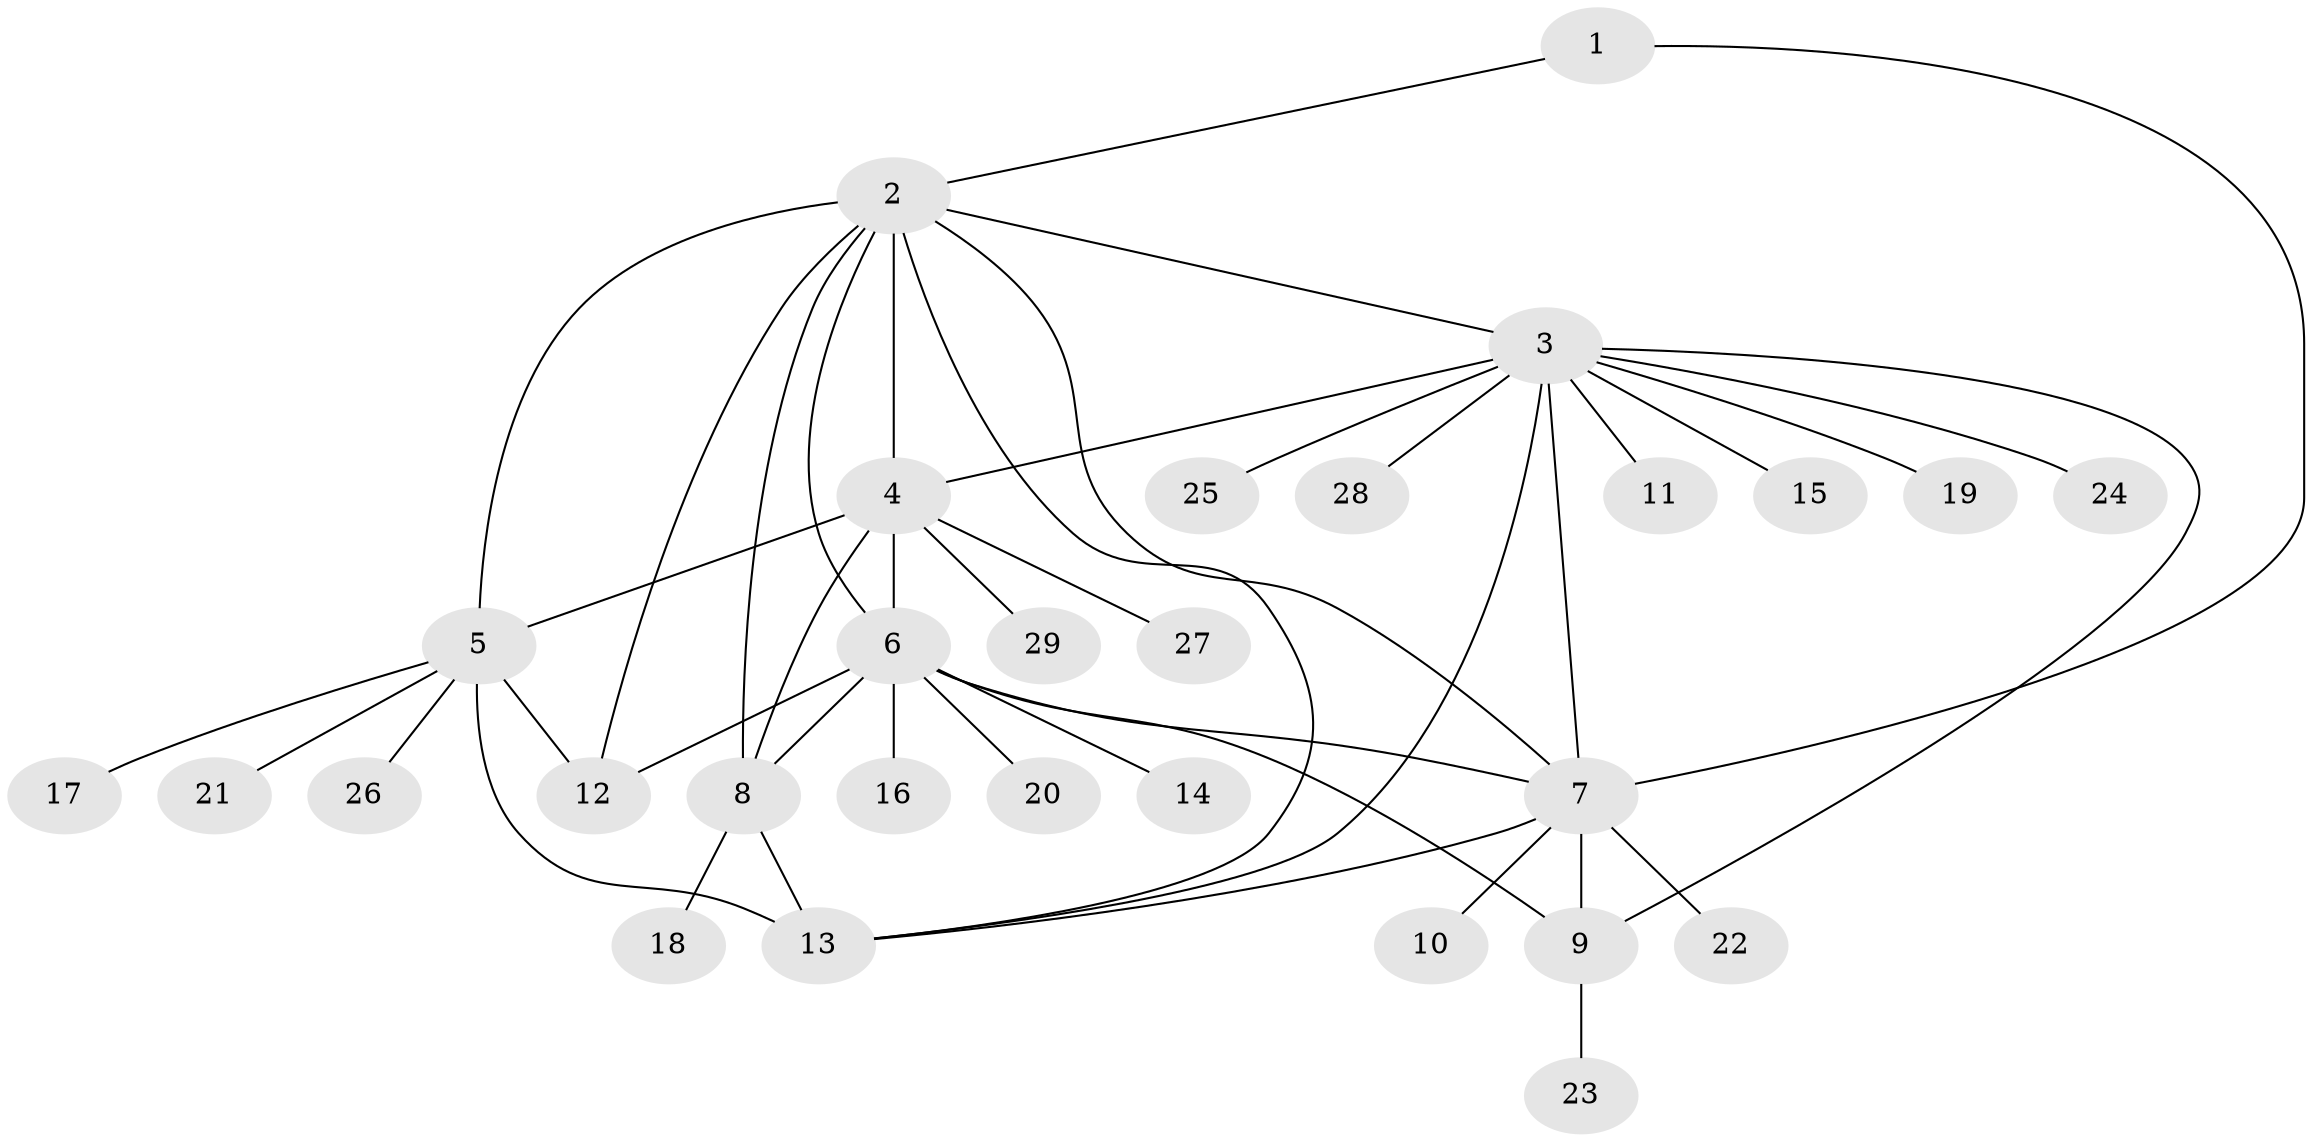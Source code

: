 // original degree distribution, {2: 0.21428571428571427, 20: 0.017857142857142856, 13: 0.017857142857142856, 9: 0.017857142857142856, 10: 0.017857142857142856, 14: 0.017857142857142856, 4: 0.05357142857142857, 3: 0.14285714285714285, 1: 0.5}
// Generated by graph-tools (version 1.1) at 2025/35/03/09/25 02:35:30]
// undirected, 29 vertices, 44 edges
graph export_dot {
graph [start="1"]
  node [color=gray90,style=filled];
  1;
  2;
  3;
  4;
  5;
  6;
  7;
  8;
  9;
  10;
  11;
  12;
  13;
  14;
  15;
  16;
  17;
  18;
  19;
  20;
  21;
  22;
  23;
  24;
  25;
  26;
  27;
  28;
  29;
  1 -- 2 [weight=1.0];
  1 -- 7 [weight=1.0];
  2 -- 3 [weight=1.0];
  2 -- 4 [weight=8.0];
  2 -- 5 [weight=1.0];
  2 -- 6 [weight=1.0];
  2 -- 7 [weight=1.0];
  2 -- 8 [weight=2.0];
  2 -- 12 [weight=1.0];
  2 -- 13 [weight=1.0];
  3 -- 4 [weight=1.0];
  3 -- 7 [weight=1.0];
  3 -- 9 [weight=1.0];
  3 -- 11 [weight=1.0];
  3 -- 13 [weight=1.0];
  3 -- 15 [weight=1.0];
  3 -- 19 [weight=1.0];
  3 -- 24 [weight=1.0];
  3 -- 25 [weight=1.0];
  3 -- 28 [weight=1.0];
  4 -- 5 [weight=1.0];
  4 -- 6 [weight=1.0];
  4 -- 8 [weight=1.0];
  4 -- 27 [weight=1.0];
  4 -- 29 [weight=1.0];
  5 -- 12 [weight=1.0];
  5 -- 13 [weight=2.0];
  5 -- 17 [weight=1.0];
  5 -- 21 [weight=1.0];
  5 -- 26 [weight=1.0];
  6 -- 7 [weight=1.0];
  6 -- 8 [weight=1.0];
  6 -- 9 [weight=1.0];
  6 -- 12 [weight=1.0];
  6 -- 14 [weight=1.0];
  6 -- 16 [weight=1.0];
  6 -- 20 [weight=1.0];
  7 -- 9 [weight=4.0];
  7 -- 10 [weight=1.0];
  7 -- 13 [weight=1.0];
  7 -- 22 [weight=1.0];
  8 -- 13 [weight=2.0];
  8 -- 18 [weight=1.0];
  9 -- 23 [weight=1.0];
}
